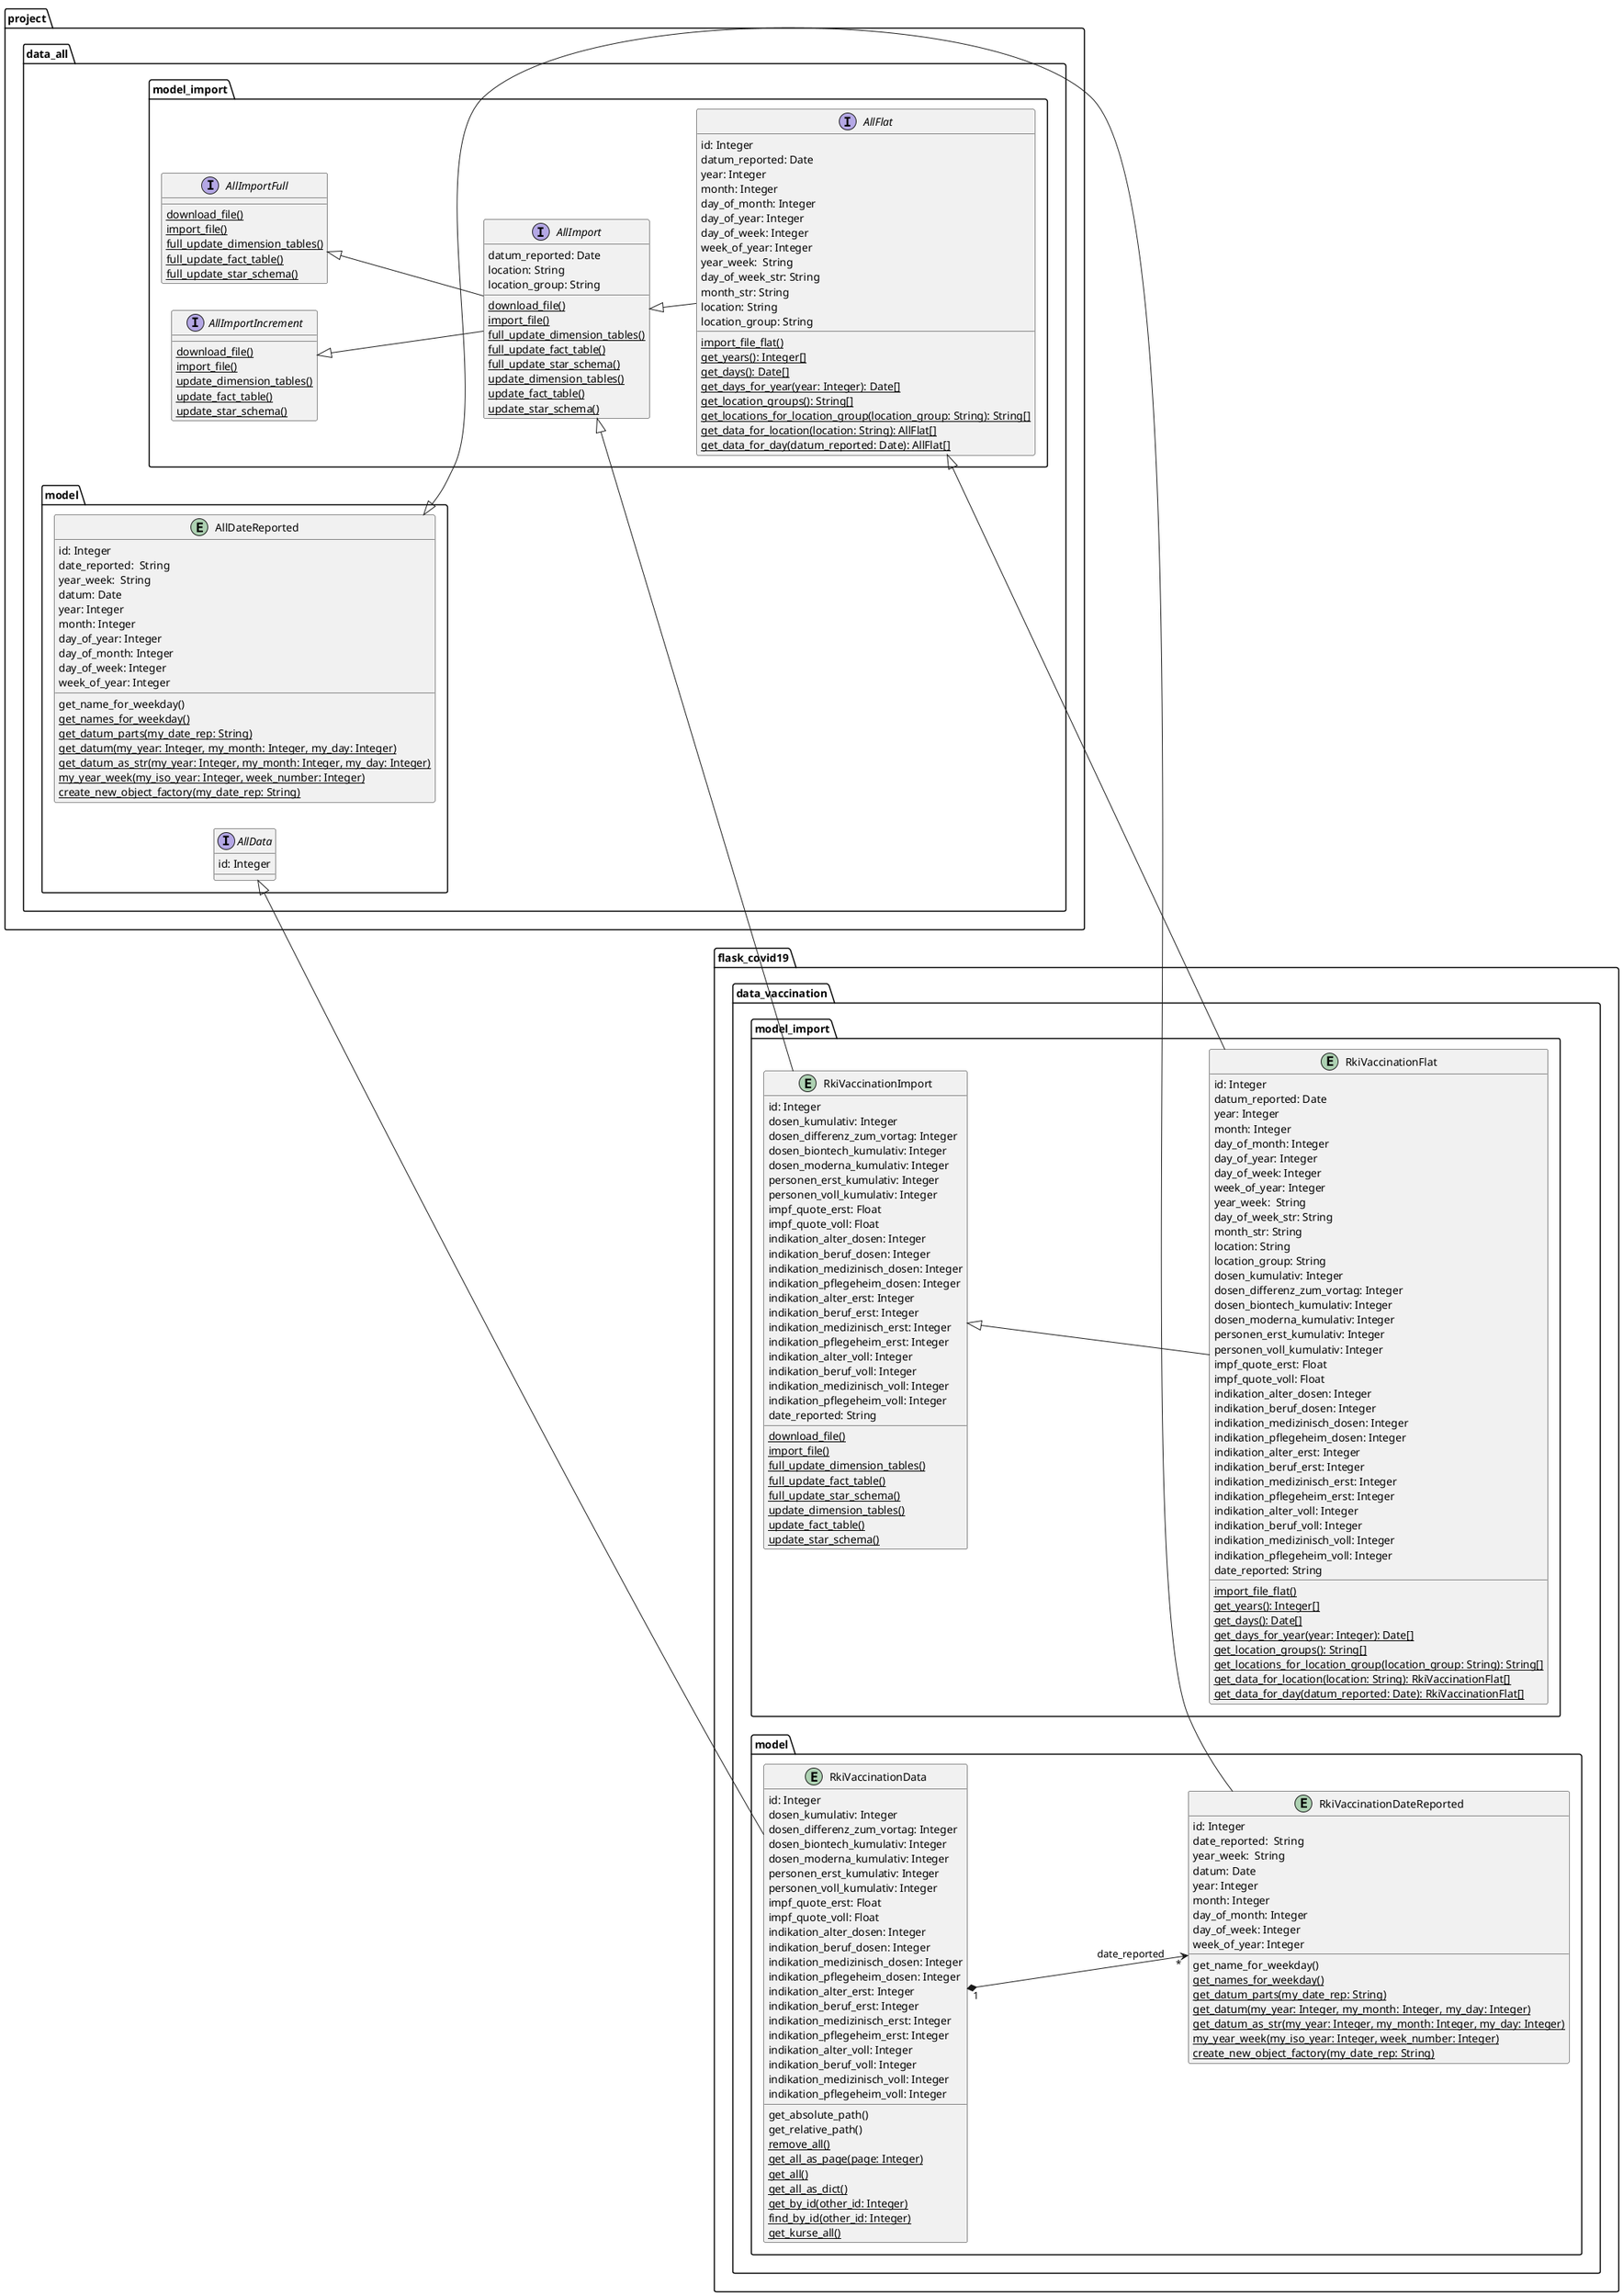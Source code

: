 @startuml
left to right direction


package project.data_all.model_import {

	interface AllImportFull {
		{classifier} download_file()
		{classifier} import_file()
		{classifier} full_update_dimension_tables()
		{classifier} full_update_fact_table()
		{classifier} full_update_star_schema()
	}

	interface AllImportIncrement {
		{classifier} download_file()
		{classifier} import_file()
		{classifier} update_dimension_tables()
		{classifier} update_fact_table()
		{classifier} update_star_schema()
	}

	interface AllImport {
	    datum_reported: Date
		location: String
		location_group: String
		{classifier} download_file()
		{classifier} import_file()
		{classifier} full_update_dimension_tables()
		{classifier} full_update_fact_table()
		{classifier} full_update_star_schema()
		{classifier} update_dimension_tables()
		{classifier} update_fact_table()
		{classifier} update_star_schema()
	}

	interface AllFlat {
	    id: Integer
	    datum_reported: Date
	    year: Integer
	    month: Integer
	    day_of_month: Integer
		day_of_year: Integer
	    day_of_week: Integer
	    week_of_year: Integer
	    year_week:  String
	    day_of_week_str: String
		month_str: String
		location: String
		location_group: String
		{classifier} import_file_flat()
		{classifier} get_years(): Integer[]
		{classifier} get_days(): Date[]
		{classifier} get_days_for_year(year: Integer): Date[]
		{classifier} get_location_groups(): String[]
		{classifier} get_locations_for_location_group(location_group: String): String[]
		{classifier} get_data_for_location(location: String): AllFlat[]
		{classifier} get_data_for_day(datum_reported: Date): AllFlat[]
	}
}

package flask_covid19.data_vaccination.model_import {

	entity RkiVaccinationImport {
	    id: Integer
	    dosen_kumulativ: Integer
	    dosen_differenz_zum_vortag: Integer
	    dosen_biontech_kumulativ: Integer
	    dosen_moderna_kumulativ: Integer
	    personen_erst_kumulativ: Integer
	    personen_voll_kumulativ: Integer
	    impf_quote_erst: Float
	    impf_quote_voll: Float
	    indikation_alter_dosen: Integer
	    indikation_beruf_dosen: Integer
	    indikation_medizinisch_dosen: Integer
	    indikation_pflegeheim_dosen: Integer
	    indikation_alter_erst: Integer
	    indikation_beruf_erst: Integer
	    indikation_medizinisch_erst: Integer
	    indikation_pflegeheim_erst: Integer
	    indikation_alter_voll: Integer
	    indikation_beruf_voll: Integer
	    indikation_medizinisch_voll: Integer
	    indikation_pflegeheim_voll: Integer
	    date_reported: String
		{classifier} download_file()
		{classifier} import_file()
		{classifier} full_update_dimension_tables()
		{classifier} full_update_fact_table()
		{classifier} full_update_star_schema()
		{classifier} update_dimension_tables()
		{classifier} update_fact_table()
		{classifier} update_star_schema()
	}

	entity RkiVaccinationFlat {
	    id: Integer
	    datum_reported: Date
	    year: Integer
	    month: Integer
	    day_of_month: Integer
		day_of_year: Integer
	    day_of_week: Integer
	    week_of_year: Integer
	    year_week:  String
	    day_of_week_str: String
		month_str: String
		location: String
		location_group: String
	    dosen_kumulativ: Integer
	    dosen_differenz_zum_vortag: Integer
	    dosen_biontech_kumulativ: Integer
	    dosen_moderna_kumulativ: Integer
	    personen_erst_kumulativ: Integer
	    personen_voll_kumulativ: Integer
	    impf_quote_erst: Float
	    impf_quote_voll: Float
	    indikation_alter_dosen: Integer
	    indikation_beruf_dosen: Integer
	    indikation_medizinisch_dosen: Integer
	    indikation_pflegeheim_dosen: Integer
	    indikation_alter_erst: Integer
	    indikation_beruf_erst: Integer
	    indikation_medizinisch_erst: Integer
	    indikation_pflegeheim_erst: Integer
	    indikation_alter_voll: Integer
	    indikation_beruf_voll: Integer
	    indikation_medizinisch_voll: Integer
	    indikation_pflegeheim_voll: Integer
	    date_reported: String
		{classifier} import_file_flat()
		{classifier} get_years(): Integer[]
		{classifier} get_days(): Date[]
		{classifier} get_days_for_year(year: Integer): Date[]
		{classifier} get_location_groups(): String[]
		{classifier} get_locations_for_location_group(location_group: String): String[]
		{classifier} get_data_for_location(location: String): RkiVaccinationFlat[]
		{classifier} get_data_for_day(datum_reported: Date): RkiVaccinationFlat[]
	}
}

AllImportFull <|-- AllImport
AllImportIncrement <|-- AllImport
AllImport <|-- AllFlat
AllImport <|-- RkiVaccinationImport
AllFlat <|-- RkiVaccinationFlat
RkiVaccinationImport <|-- RkiVaccinationFlat


package project.data_all.model {

	entity AllDateReported {
	    id: Integer
		date_reported:  String
	    year_week:  String
	    datum: Date
	    year: Integer
	    month: Integer
		day_of_year: Integer
	    day_of_month: Integer
	    day_of_week: Integer
	    week_of_year: Integer
		get_name_for_weekday()
		{classifier} get_names_for_weekday()
		{classifier} get_datum_parts(my_date_rep: String)
		{classifier} get_datum(my_year: Integer, my_month: Integer, my_day: Integer)
		{classifier} get_datum_as_str(my_year: Integer, my_month: Integer, my_day: Integer)
		{classifier} my_year_week(my_iso_year: Integer, week_number: Integer)
		{classifier} create_new_object_factory(my_date_rep: String)
	}

	interface AllData {
	    id: Integer
	}
}

package flask_covid19.data_vaccination.model {

	entity RkiVaccinationDateReported {
	    id: Integer
		date_reported:  String
	    year_week:  String
	    datum: Date
	    year: Integer
	    month: Integer
	    day_of_month: Integer
	    day_of_week: Integer
	    week_of_year: Integer
		get_name_for_weekday()
		{classifier} get_names_for_weekday()
		{classifier} get_datum_parts(my_date_rep: String)
		{classifier} get_datum(my_year: Integer, my_month: Integer, my_day: Integer)
		{classifier} get_datum_as_str(my_year: Integer, my_month: Integer, my_day: Integer)
		{classifier} my_year_week(my_iso_year: Integer, week_number: Integer)
		{classifier} create_new_object_factory(my_date_rep: String)
	}

	entity RkiVaccinationData {
	    id: Integer
	    dosen_kumulativ: Integer
	    dosen_differenz_zum_vortag: Integer
	    dosen_biontech_kumulativ: Integer
	    dosen_moderna_kumulativ: Integer
	    personen_erst_kumulativ: Integer
	    personen_voll_kumulativ: Integer
	    impf_quote_erst: Float
	    impf_quote_voll: Float
	    indikation_alter_dosen: Integer
	    indikation_beruf_dosen: Integer
	    indikation_medizinisch_dosen: Integer
	    indikation_pflegeheim_dosen: Integer
	    indikation_alter_erst: Integer
	    indikation_beruf_erst: Integer
	    indikation_medizinisch_erst: Integer
	    indikation_pflegeheim_erst: Integer
	    indikation_alter_voll: Integer
	    indikation_beruf_voll: Integer
	    indikation_medizinisch_voll: Integer
	    indikation_pflegeheim_voll: Integer
	    get_absolute_path()
	    get_relative_path()
	    {classifier} remove_all()
	    {classifier} get_all_as_page(page: Integer)
	    {classifier} get_all()
	    {classifier} get_all_as_dict()
	    {classifier} get_by_id(other_id: Integer)
	    {classifier} find_by_id(other_id: Integer)
	    {classifier} get_kurse_all()
	}
}

AllDateReported <|-- RkiVaccinationDateReported
AllData <|-- RkiVaccinationData

RkiVaccinationData "1" *--> "*" RkiVaccinationDateReported : date_reported

@enduml
